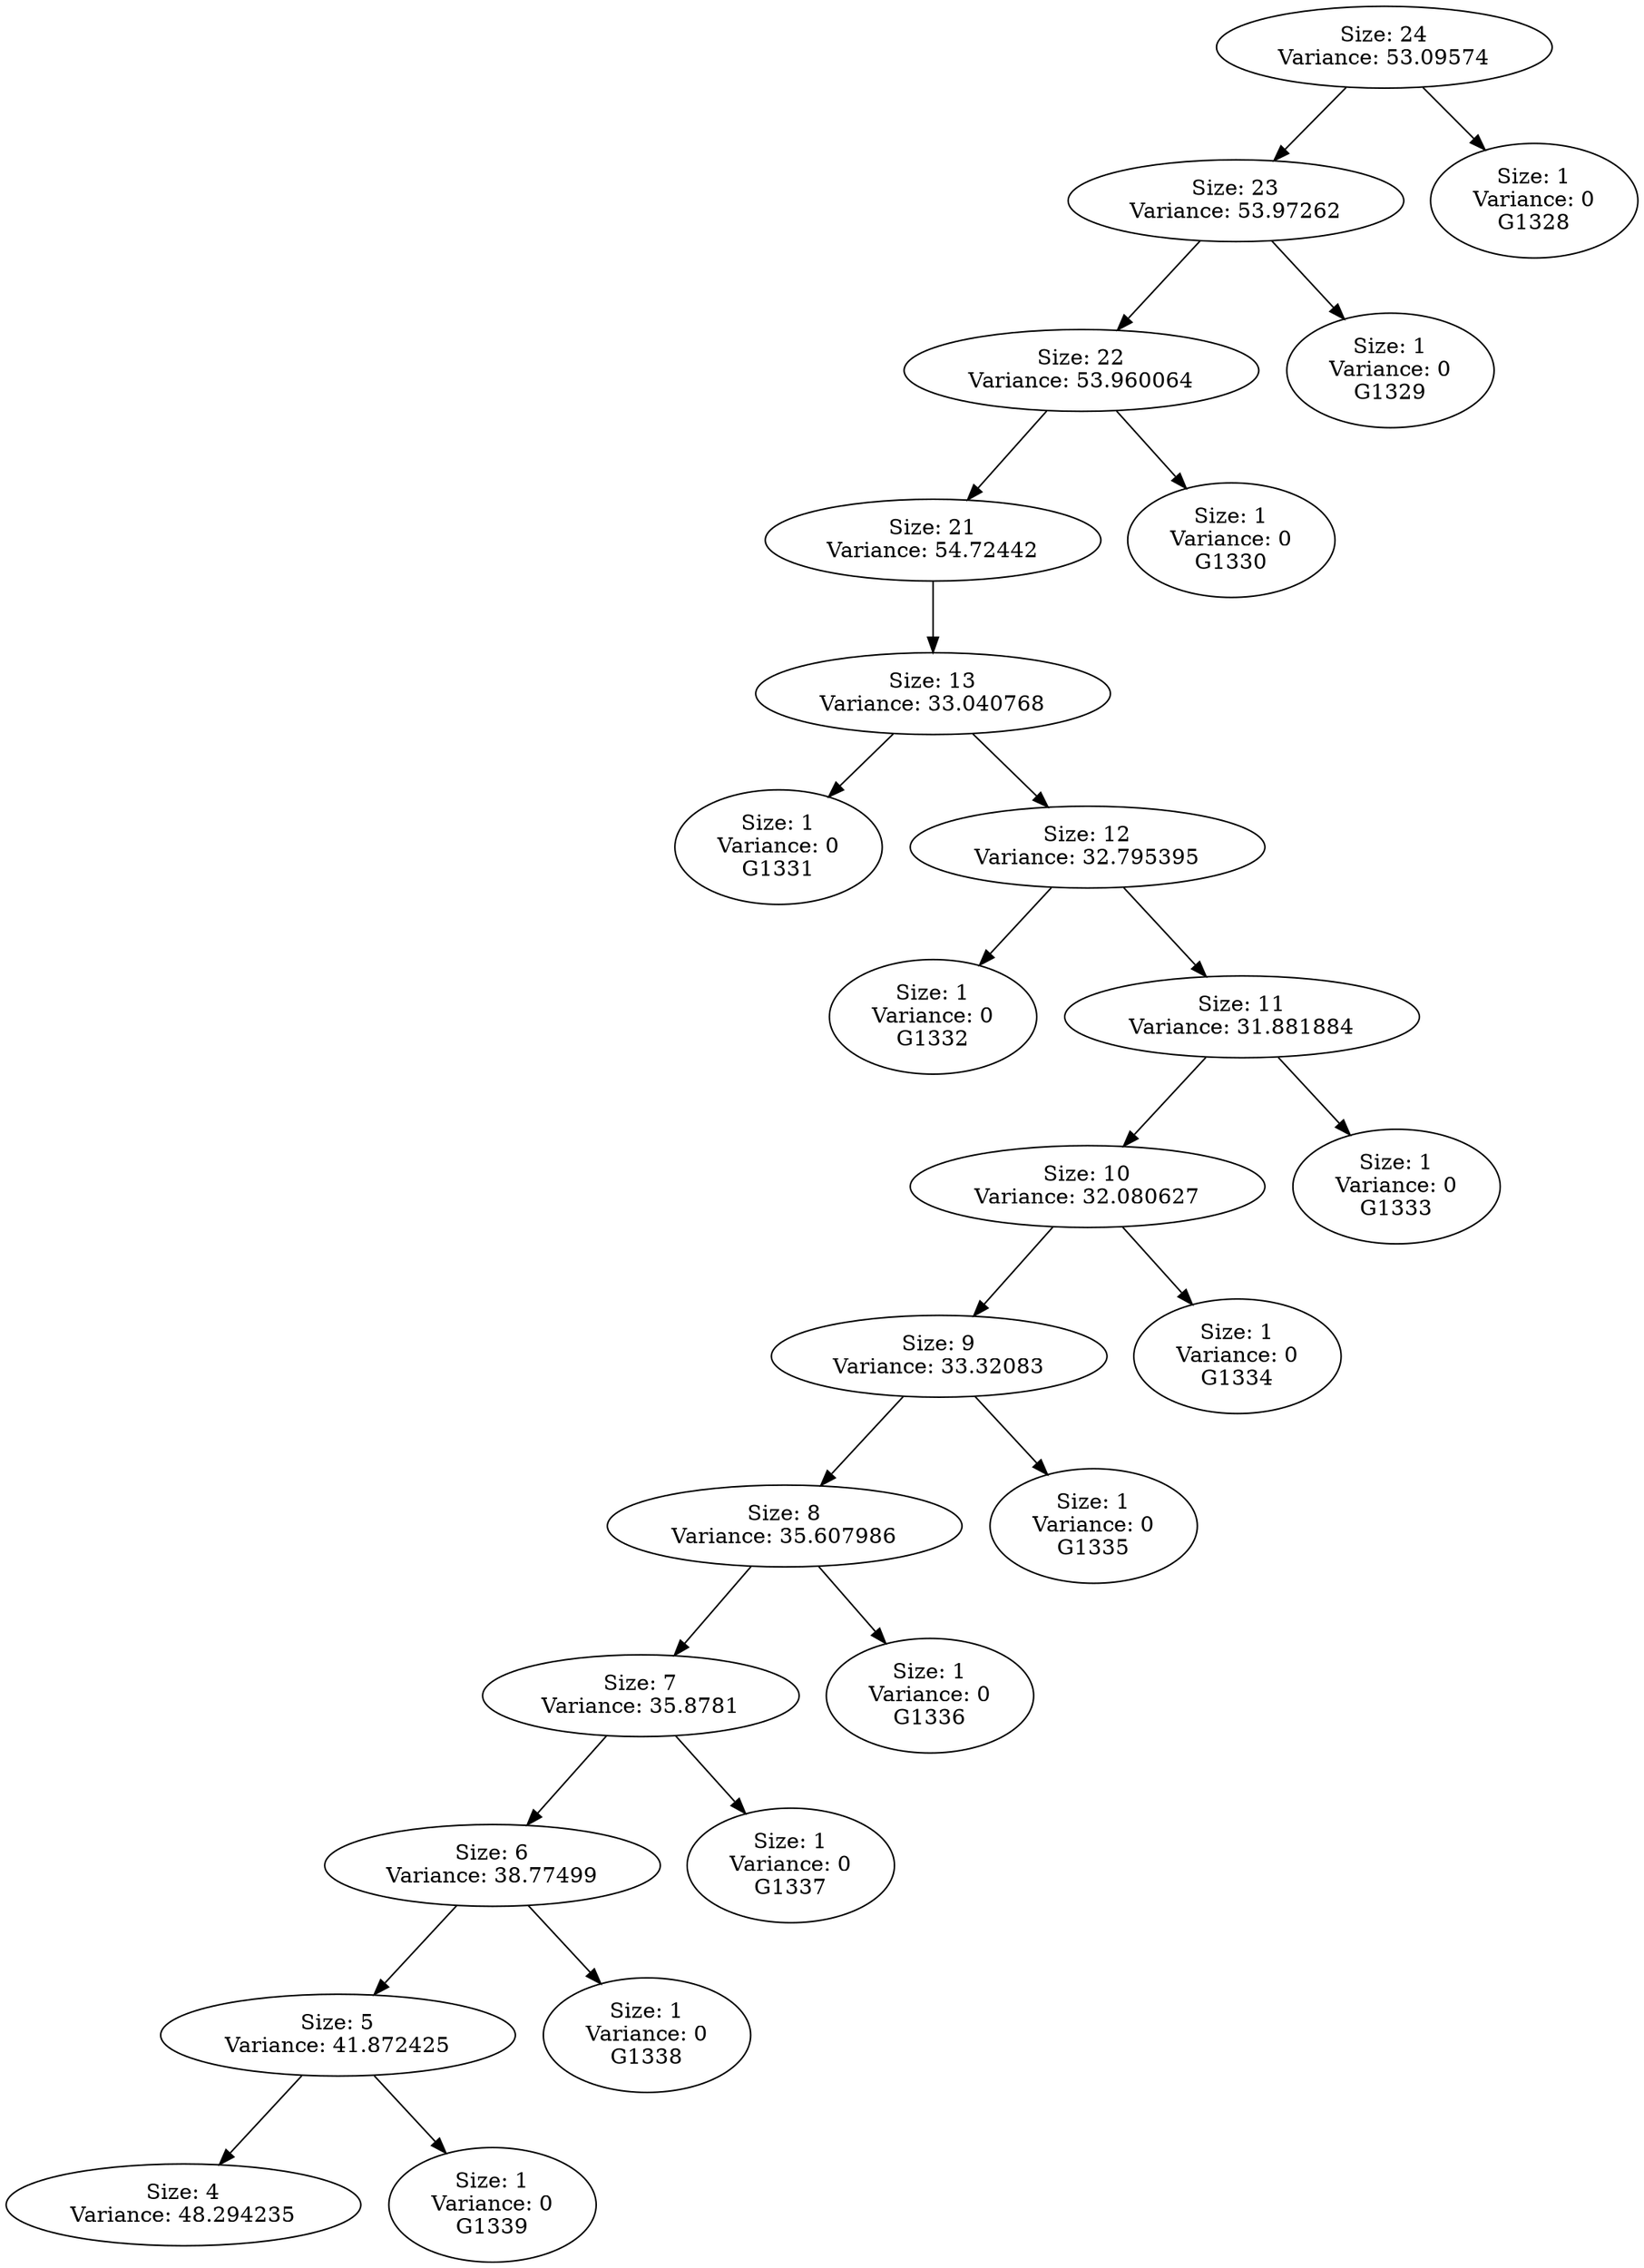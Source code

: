 DIGRAPH G {
"Size: 24\nVariance: 53.09574" -> "Size: 23\nVariance: 53.97262" L=0;
"Size: 24\nVariance: 53.09574" -> "Size: 1\nVariance: 0\nG1328" L=0;
"Size: 23\nVariance: 53.97262" -> "Size: 22\nVariance: 53.960064" L=1;
"Size: 23\nVariance: 53.97262" -> "Size: 1\nVariance: 0\nG1329" L=1;
"Size: 22\nVariance: 53.960064" -> "Size: 21\nVariance: 54.72442" L=2;
"Size: 22\nVariance: 53.960064" -> "Size: 1\nVariance: 0\nG1330" L=2;
"Size: 21\nVariance: 54.72442" -> "Size: 13\nVariance: 33.040768" L=3;
"Size: 13\nVariance: 33.040768" -> "Size: 1\nVariance: 0\nG1331" L=4;
"Size: 13\nVariance: 33.040768" -> "Size: 12\nVariance: 32.795395" L=4;
"Size: 12\nVariance: 32.795395" -> "Size: 1\nVariance: 0\nG1332" L=5;
"Size: 12\nVariance: 32.795395" -> "Size: 11\nVariance: 31.881884" L=5;
"Size: 11\nVariance: 31.881884" -> "Size: 10\nVariance: 32.080627" L=6;
"Size: 11\nVariance: 31.881884" -> "Size: 1\nVariance: 0\nG1333" L=6;
"Size: 10\nVariance: 32.080627" -> "Size: 9\nVariance: 33.32083" L=7;
"Size: 10\nVariance: 32.080627" -> "Size: 1\nVariance: 0\nG1334" L=7;
"Size: 9\nVariance: 33.32083" -> "Size: 8\nVariance: 35.607986" L=8;
"Size: 9\nVariance: 33.32083" -> "Size: 1\nVariance: 0\nG1335" L=8;
"Size: 8\nVariance: 35.607986" -> "Size: 7\nVariance: 35.8781" L=9;
"Size: 8\nVariance: 35.607986" -> "Size: 1\nVariance: 0\nG1336" L=9;
"Size: 7\nVariance: 35.8781" -> "Size: 6\nVariance: 38.77499" L=10;
"Size: 7\nVariance: 35.8781" -> "Size: 1\nVariance: 0\nG1337" L=10;
"Size: 6\nVariance: 38.77499" -> "Size: 5\nVariance: 41.872425" L=11;
"Size: 6\nVariance: 38.77499" -> "Size: 1\nVariance: 0\nG1338" L=11;
"Size: 5\nVariance: 41.872425" -> "Size: 4\nVariance: 48.294235" L=12;
"Size: 5\nVariance: 41.872425" -> "Size: 1\nVariance: 0\nG1339" L=12;
}
